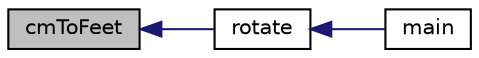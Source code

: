 digraph "cmToFeet"
{
  edge [fontname="Helvetica",fontsize="10",labelfontname="Helvetica",labelfontsize="10"];
  node [fontname="Helvetica",fontsize="10",shape=record];
  rankdir="LR";
  Node1 [label="cmToFeet",height=0.2,width=0.4,color="black", fillcolor="grey75", style="filled" fontcolor="black"];
  Node1 -> Node2 [dir="back",color="midnightblue",fontsize="10",style="solid",fontname="Helvetica"];
  Node2 [label="rotate",height=0.2,width=0.4,color="black", fillcolor="white", style="filled",URL="$shared_2motor_8c.html#adb9f04d0113231e1cc65bd880e19b918"];
  Node2 -> Node3 [dir="back",color="midnightblue",fontsize="10",style="solid",fontname="Helvetica"];
  Node3 [label="main",height=0.2,width=0.4,color="black", fillcolor="white", style="filled",URL="$rotate_8c.html#acdef7a1fd863a6d3770c1268cb06add3"];
}
